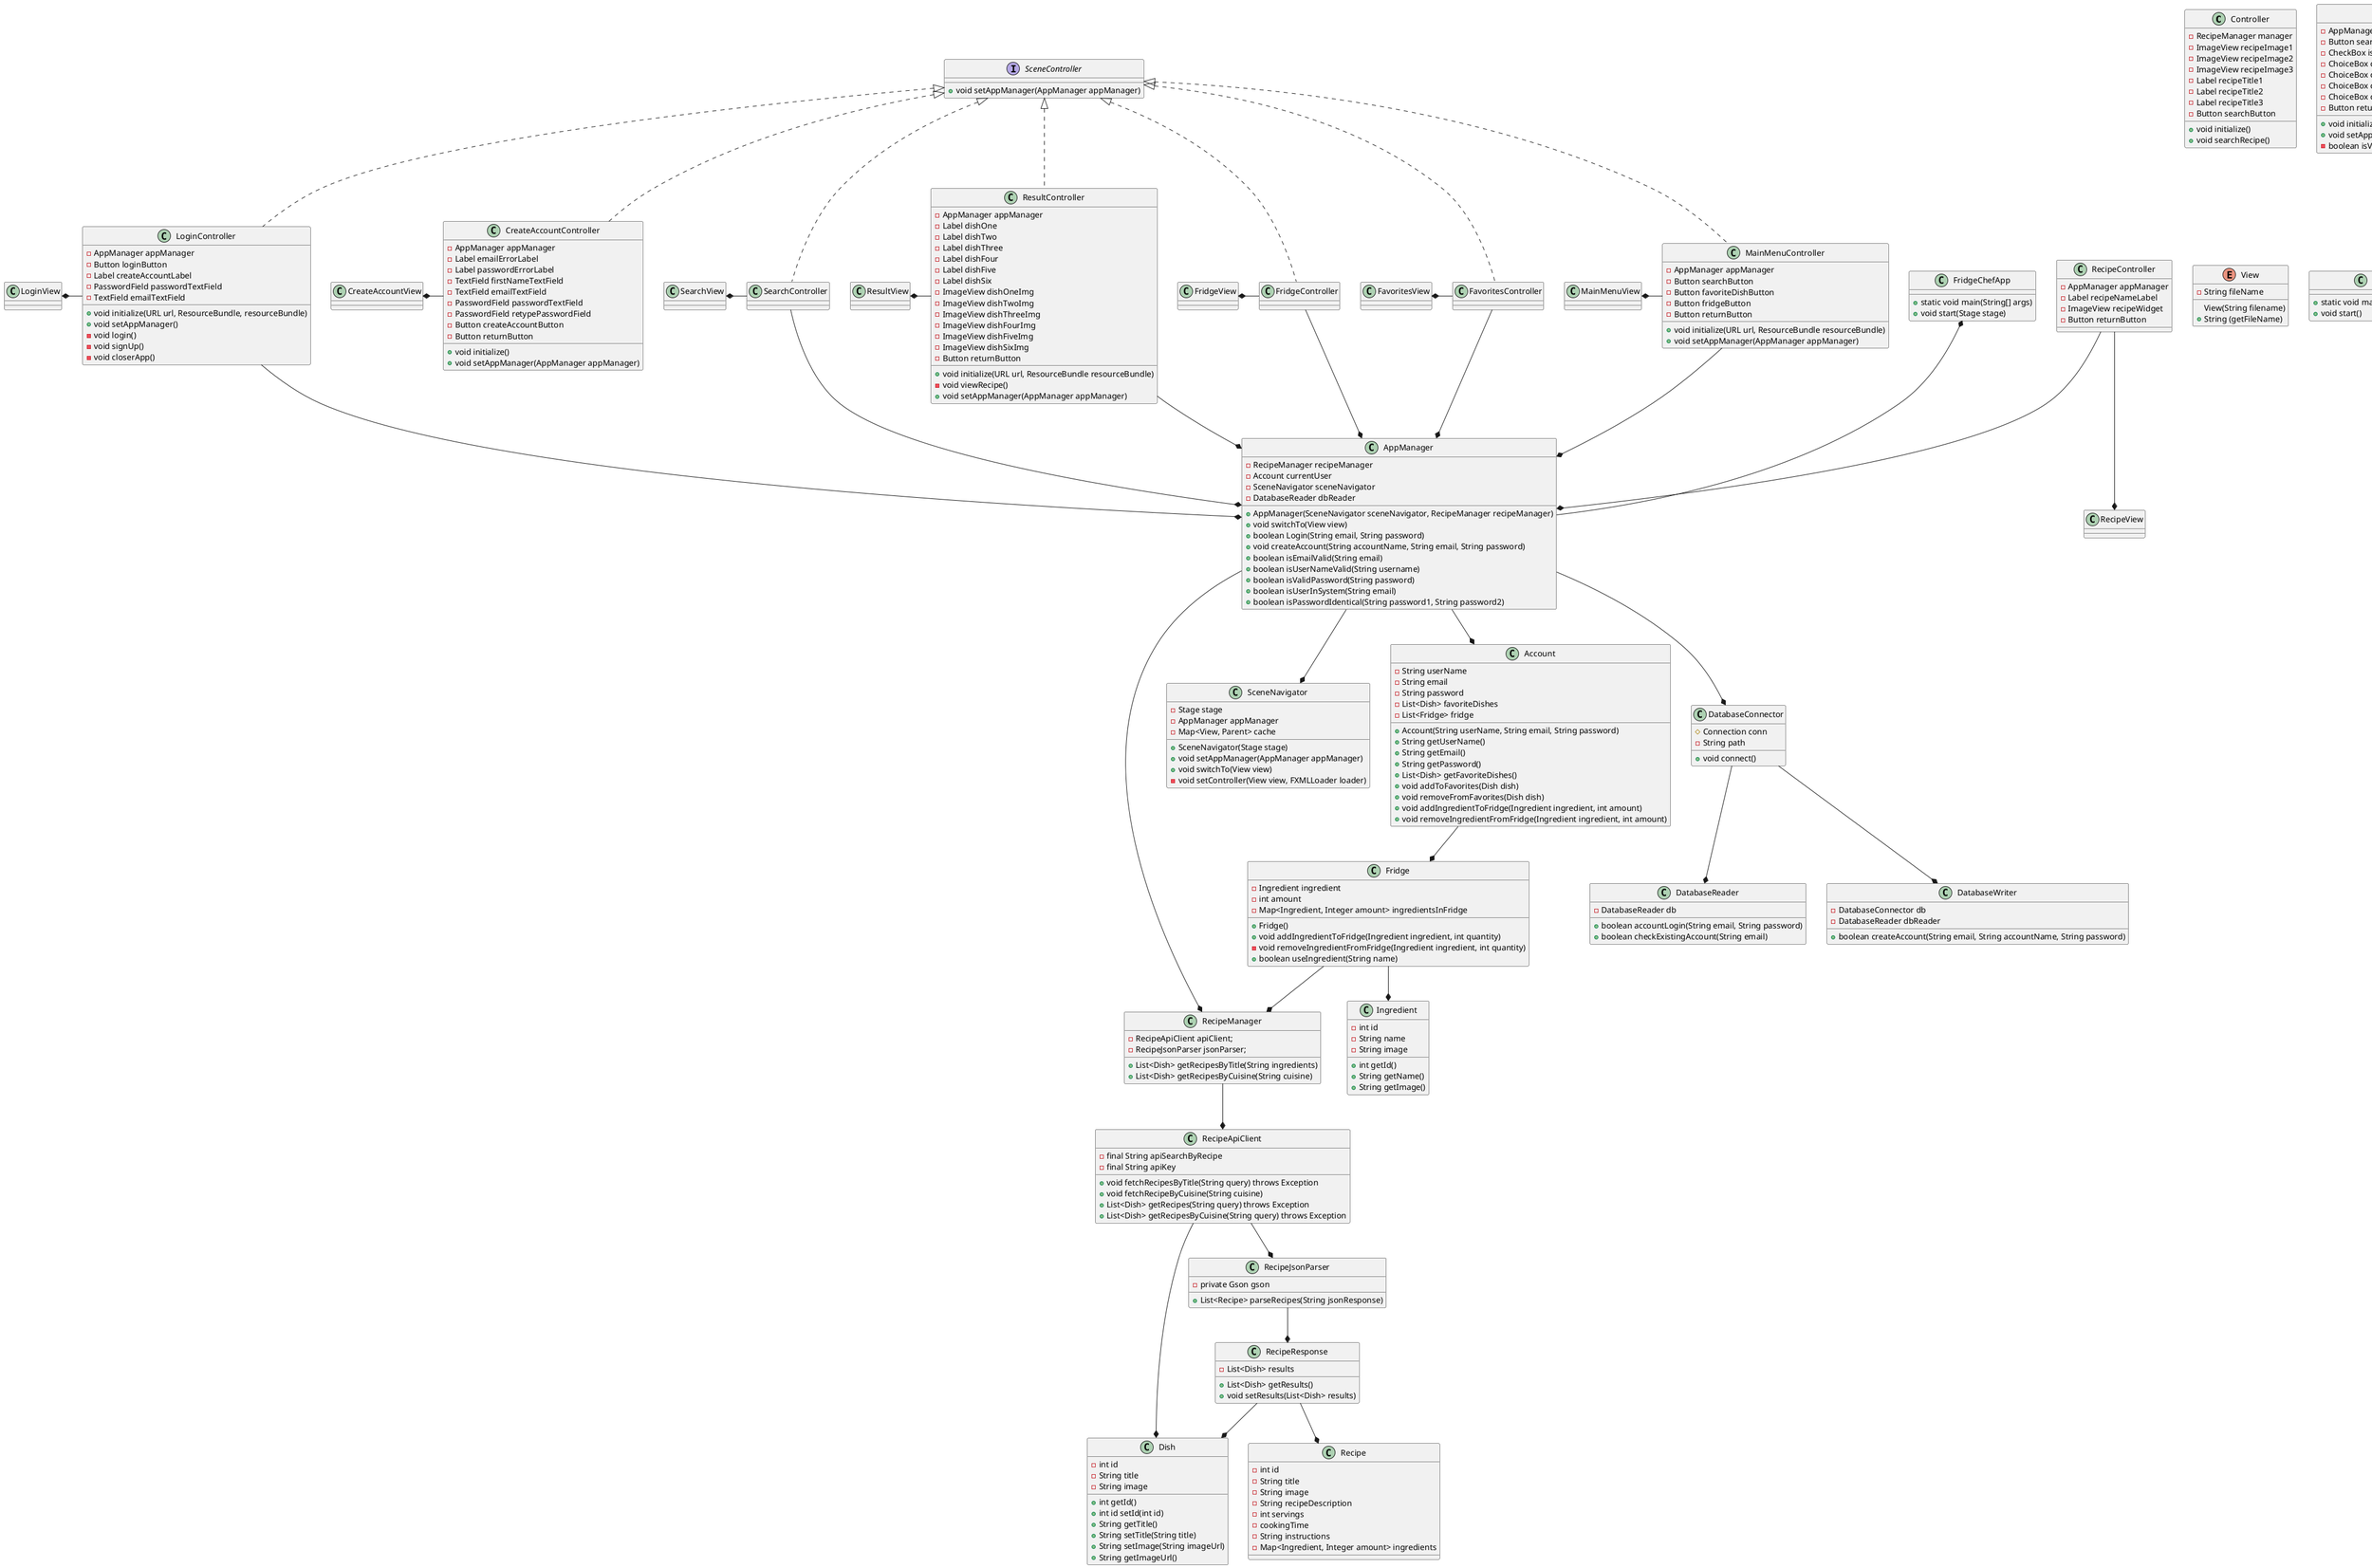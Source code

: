 @startuml

top to bottom direction


class Controller {
- RecipeManager manager
- ImageView recipeImage1
- ImageView recipeImage2
- ImageView recipeImage3
- Label recipeTitle1
- Label recipeTitle2
- Label recipeTitle3
- Button searchButton

+ void initialize()
+ void searchRecipe()
}


class CreateAccountController {
- AppManager appManager
- Label emailErrorLabel
- Label passwordErrorLabel
- TextField firstNameTextField
- TextField emailTextField
- PasswordField passwordTextField
- PasswordField retypePasswordField
- Button createAccountButton
- Button returnButton

+ void initialize()
+ void setAppManager(AppManager appManager)
}


class FavoritesController {
}


class FridgeController {
}


class LoginController {
- AppManager appManager
- Button loginButton
- Label createAccountLabel
- PasswordField passwordTextField
- TextField emailTextField

+ void initialize(URL url, ResourceBundle, resourceBundle)
+ void setAppManager()
- void login()
- void signUp()
- void closerApp()
}


class MainMenuController{
- AppManager appManager
- Button searchButton
- Button favoriteDishButton
- Button fridgeButton
- Button returnButton

+ void initialize(URL url, ResourceBundle resourceBundle)
+ void setAppManager(AppManager appManager)
}


class RecipeController {
- AppManager appManager
- Label recipeNameLabel
- ImageView recipeWidget
- Button returnButton
}


class ResultController {
- AppManager appManager
- Label dishOne
- Label dishTwo
- Label dishThree
- Label dishFour
- Label dishFive
- Label dishSix
- ImageView dishOneImg
- ImageView dishTwoImg
- ImageView dishThreeImg
- ImageView dishFourImg
- ImageView dishFiveImg
- ImageView dishSixImg
- Button returnButton

+ void initialize(URL url, ResourceBundle resourceBundle)
- void viewRecipe()
+ void setAppManager(AppManager appManager)
}


class searchController{
- AppManager appManager
- Button searchRecipeButton
- CheckBox isVegeterian
- ChoiceBox chooseCuisineBox
- ChoiceBox chooseIngredientBox1
- ChoiceBox chooseIngredientBox2
- ChoiceBox chooseIngredientBox3
- Button returnButton

+ void initialize(URL url, ResourceBundle resourceBundle)
+ void setAppManager(AppManager appManager)
- boolean isVegeterian(Boolean isVegeterian)
}


class AppManager {
- RecipeManager recipeManager
- Account currentUser
- SceneNavigator sceneNavigator
- DatabaseReader dbReader

+ AppManager(SceneNavigator sceneNavigator, RecipeManager recipeManager)
+ void switchTo(View view)
+ boolean Login(String email, String password)
+ void createAccount(String accountName, String email, String password)
+ boolean isEmailValid(String email)
+ boolean isUserNameValid(String username)
+ boolean isValidPassword(String password)
+ boolean isUserInSystem(String email)
+ boolean isPasswordIdentical(String password1, String password2)
}


class RecipeManager{
- RecipeApiClient apiClient;
- RecipeJsonParser jsonParser;
+ List<Dish> getRecipesByTitle(String ingredients)
+ List<Dish> getRecipesByCuisine(String cuisine)
}


interface SceneController{
+ void setAppManager(AppManager appManager)
}


class SceneNavigator{
- Stage stage
- AppManager appManager
- Map<View, Parent> cache

+ SceneNavigator(Stage stage)
+ void setAppManager(AppManager appManager)
+ void switchTo(View view)
- void setController(View view, FXMLLoader loader)
}

enum View {
- String fileName
View(String filename)
+ String (getFileName)
}


class Account {
- String userName
- String email
- String password
- List<Dish> favoriteDishes
- List<Fridge> fridge

+ Account(String userName, String email, String password)
+ String getUserName()
+ String getEmail()
+ String getPassword()
+ List<Dish> getFavoriteDishes()
+ void addToFavorites(Dish dish)
+ void removeFromFavorites(Dish dish)
+ void addIngredientToFridge(Ingredient ingredient, int amount)
+ void removeIngredientFromFridge(Ingredient ingredient, int amount)
}


class Dish {
- int id
- String title
- String image

+ int getId()
+ int id setId(int id)
+ String getTitle()
+ String setTitle(String title)
+ String setImage(String imageUrl)
+ String getImageUrl()
}


class Fridge {
- Ingredient ingredient
- int amount
- Map<Ingredient, Integer amount> ingredientsInFridge

+ Fridge()
+ void addIngredientToFridge(Ingredient ingredient, int quantity)
- void removeIngredientFromFridge(Ingredient ingredient, int quantity)
+ boolean useIngredient(String name)
}


class Ingredient {
- int id
- String name
- String image

+ int getId()
+ String getName()
+ String getImage()
}


class Recipe{
- int id
- String title
- String image
- String recipeDescription
- int servings
- cookingTime
- String instructions
- Map<Ingredient, Integer amount> ingredients
}

class DatabaseConnector {
# Connection conn
- String path

+ void connect()
}


class DatabaseReader {
- DatabaseReader db

+ boolean accountLogin(String email, String password)
+ boolean checkExistingAccount(String email)
}


class DatabaseWriter {
- DatabaseConnector db
- DatabaseReader dbReader
+ boolean createAccount(String email, String accountName, String password)
}


class RecipeApiClient{
- final String apiSearchByRecipe
- final String apiKey

+ void fetchRecipesByTitle(String query) throws Exception
+ void fetchRecipeByCuisine(String cuisine)
+ List<Dish> getRecipes(String query) throws Exception
+ List<Dish> getRecipesByCuisine(String query) throws Exception
}


class RecipeJsonParser{
- private Gson gson

+ List<Recipe> parseRecipes(String jsonResponse)
}


class RecipeResponse{
- List<Dish> results

+ List<Dish> getResults()
+ void setResults(List<Dish> results)
}


class CreateAccountView {}
class FavoritesView {}
class FridgeView {}
class LoginView {}
class MainMenuView {}
class RecipeView {}
class ResultView {}
class SearchView {}


class FridgeChefApp {
+ static void main(String[] args)
+ void start(Stage stage)
}

class Main {
+ static void main(String[] args)
+ void start()
}




FridgeChefApp *-- AppManager
AppManager --* SceneNavigator
AppManager --* RecipeManager
AppManager --* Account


Account --* Fridge
Fridge --* Ingredient
Fridge --* RecipeManager

RecipeManager --* RecipeApiClient
RecipeApiClient --* RecipeJsonParser
RecipeApiClient --* Dish
RecipeJsonParser --* RecipeResponse
RecipeResponse --* Dish
RecipeResponse --* Recipe

RecipeController --* RecipeView
RecipeController --* AppManager

SceneController <|.. LoginController
LoginView *- LoginController
LoginController --* AppManager

SceneController <|.. CreateAccountController
CreateAccountView *- CreateAccountController

SceneController <|.. MainMenuController
MainMenuView *- MainMenuController
MainMenuController --* AppManager

SceneController <|.. SearchController
SearchView *- SearchController
SearchController --* AppManager

SceneController <|.. ResultController
ResultView *- ResultController
ResultController --* AppManager

SceneController <|.. FridgeController
FridgeView *- FridgeController
FridgeController --* AppManager

SceneController <|.. FavoritesController
FavoritesView *- FavoritesController
FavoritesController --* AppManager

AppManager --* DatabaseConnector
DatabaseConnector --* DatabaseReader
DatabaseConnector --* DatabaseWriter



@enduml